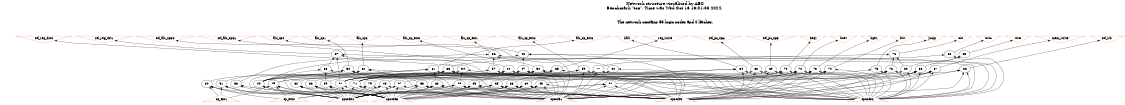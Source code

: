 # Network structure generated by ABC

digraph network {
size = "7.5,10";
center = true;
edge [dir = back];

{
  node [shape = plaintext];
  edge [style = invis];
  LevelTitle1 [label=""];
  LevelTitle2 [label=""];
  Level4 [label = ""];
  Level3 [label = ""];
  Level2 [label = ""];
  Level1 [label = ""];
  Level0 [label = ""];
  LevelTitle1 ->  LevelTitle2 ->  Level4 ->  Level3 ->  Level2 ->  Level1 ->  Level0;
}

{
  rank = same;
  LevelTitle1;
  title1 [shape=plaintext,
          fontsize=20,
          fontname = "Times-Roman",
          label="Network structure visualized by ABC\nBenchmark \"top\". Time was Wed Oct 16 16:01:38 2024. "
         ];
}

{
  rank = same;
  LevelTitle2;
  title2 [shape=plaintext,
          fontsize=18,
          fontname = "Times-Roman",
          label="The network contains 55 logic nodes and 0 latches.\n"
         ];
}

{
  rank = same;
  Level4;
  Node8 [label = "sel_reg_dst0", shape = invtriangle, color = coral, fillcolor = coral];
  Node9 [label = "sel_reg_dst1", shape = invtriangle, color = coral, fillcolor = coral];
  Node10 [label = "sel_alu_opB0", shape = invtriangle, color = coral, fillcolor = coral];
  Node11 [label = "sel_alu_opB1", shape = invtriangle, color = coral, fillcolor = coral];
  Node12 [label = "alu_op0", shape = invtriangle, color = coral, fillcolor = coral];
  Node13 [label = "alu_op1", shape = invtriangle, color = coral, fillcolor = coral];
  Node14 [label = "alu_op2", shape = invtriangle, color = coral, fillcolor = coral];
  Node15 [label = "alu_op_ext0", shape = invtriangle, color = coral, fillcolor = coral];
  Node16 [label = "alu_op_ext1", shape = invtriangle, color = coral, fillcolor = coral];
  Node17 [label = "alu_op_ext2", shape = invtriangle, color = coral, fillcolor = coral];
  Node18 [label = "alu_op_ext3", shape = invtriangle, color = coral, fillcolor = coral];
  Node19 [label = "halt", shape = invtriangle, color = coral, fillcolor = coral];
  Node20 [label = "reg_write", shape = invtriangle, color = coral, fillcolor = coral];
  Node21 [label = "sel_pc_opA", shape = invtriangle, color = coral, fillcolor = coral];
  Node22 [label = "sel_pc_opB", shape = invtriangle, color = coral, fillcolor = coral];
  Node23 [label = "beqz", shape = invtriangle, color = coral, fillcolor = coral];
  Node24 [label = "bnez", shape = invtriangle, color = coral, fillcolor = coral];
  Node25 [label = "bgez", shape = invtriangle, color = coral, fillcolor = coral];
  Node26 [label = "bltz", shape = invtriangle, color = coral, fillcolor = coral];
  Node27 [label = "jump", shape = invtriangle, color = coral, fillcolor = coral];
  Node28 [label = "Cin", shape = invtriangle, color = coral, fillcolor = coral];
  Node29 [label = "invA", shape = invtriangle, color = coral, fillcolor = coral];
  Node30 [label = "invB", shape = invtriangle, color = coral, fillcolor = coral];
  Node31 [label = "mem_write", shape = invtriangle, color = coral, fillcolor = coral];
  Node32 [label = "sel_wb", shape = invtriangle, color = coral, fillcolor = coral];
}

{
  rank = same;
  Level3;
  Node37 [label = "37\n", shape = ellipse];
  Node46 [label = "46\n", shape = ellipse];
  Node56 [label = "56\n", shape = ellipse];
  Node76 [label = "76\n", shape = ellipse];
  Node82 [label = "82\n", shape = ellipse];
  Node85 [label = "85\n", shape = ellipse];
}

{
  rank = same;
  Level2;
  Node34 [label = "34\n", shape = ellipse];
  Node38 [label = "38\n", shape = ellipse];
  Node42 [label = "42\n", shape = ellipse];
  Node44 [label = "44\n", shape = ellipse];
  Node47 [label = "47\n", shape = ellipse];
  Node50 [label = "50\n", shape = ellipse];
  Node52 [label = "52\n", shape = ellipse];
  Node54 [label = "54\n", shape = ellipse];
  Node57 [label = "57\n", shape = ellipse];
  Node59 [label = "59\n", shape = ellipse];
  Node61 [label = "61\n", shape = ellipse];
  Node64 [label = "64\n", shape = ellipse];
  Node65 [label = "65\n", shape = ellipse];
  Node68 [label = "68\n", shape = ellipse];
  Node69 [label = "69\n", shape = ellipse];
  Node70 [label = "70\n", shape = ellipse];
  Node72 [label = "72\n", shape = ellipse];
  Node73 [label = "73\n", shape = ellipse];
  Node74 [label = "74\n", shape = ellipse];
  Node75 [label = "75\n", shape = ellipse];
  Node77 [label = "77\n", shape = ellipse];
  Node78 [label = "78\n", shape = ellipse];
  Node80 [label = "80\n", shape = ellipse];
  Node83 [label = "83\n", shape = ellipse];
  Node86 [label = "86\n", shape = ellipse];
  Node87 [label = "87\n", shape = ellipse];
  Node88 [label = "88\n", shape = ellipse];
}

{
  rank = same;
  Level1;
  Node35 [label = "35\n", shape = ellipse];
  Node36 [label = "36\n", shape = ellipse];
  Node39 [label = "39\n", shape = ellipse];
  Node40 [label = "40\n", shape = ellipse];
  Node41 [label = "41\n", shape = ellipse];
  Node43 [label = "43\n", shape = ellipse];
  Node45 [label = "45\n", shape = ellipse];
  Node48 [label = "48\n", shape = ellipse];
  Node49 [label = "49\n", shape = ellipse];
  Node51 [label = "51\n", shape = ellipse];
  Node53 [label = "53\n", shape = ellipse];
  Node55 [label = "55\n", shape = ellipse];
  Node58 [label = "58\n", shape = ellipse];
  Node60 [label = "60\n", shape = ellipse];
  Node62 [label = "62\n", shape = ellipse];
  Node63 [label = "63\n", shape = ellipse];
  Node66 [label = "66\n", shape = ellipse];
  Node67 [label = "67\n", shape = ellipse];
  Node71 [label = "71\n", shape = ellipse];
  Node79 [label = "79\n", shape = ellipse];
  Node81 [label = "81\n", shape = ellipse];
  Node84 [label = "84\n", shape = ellipse];
}

{
  rank = same;
  Level0;
  Node1 [label = "opcode0", shape = triangle, color = coral, fillcolor = coral];
  Node2 [label = "opcode1", shape = triangle, color = coral, fillcolor = coral];
  Node3 [label = "opcode2", shape = triangle, color = coral, fillcolor = coral];
  Node4 [label = "opcode3", shape = triangle, color = coral, fillcolor = coral];
  Node5 [label = "opcode4", shape = triangle, color = coral, fillcolor = coral];
  Node6 [label = "op_ext0", shape = triangle, color = coral, fillcolor = coral];
  Node7 [label = "op_ext1", shape = triangle, color = coral, fillcolor = coral];
}

title1 -> title2 [style = invis];
title2 -> Node8 [style = invis];
title2 -> Node9 [style = invis];
title2 -> Node10 [style = invis];
title2 -> Node11 [style = invis];
title2 -> Node12 [style = invis];
title2 -> Node13 [style = invis];
title2 -> Node14 [style = invis];
title2 -> Node15 [style = invis];
title2 -> Node16 [style = invis];
title2 -> Node17 [style = invis];
title2 -> Node18 [style = invis];
title2 -> Node19 [style = invis];
title2 -> Node20 [style = invis];
title2 -> Node21 [style = invis];
title2 -> Node22 [style = invis];
title2 -> Node23 [style = invis];
title2 -> Node24 [style = invis];
title2 -> Node25 [style = invis];
title2 -> Node26 [style = invis];
title2 -> Node27 [style = invis];
title2 -> Node28 [style = invis];
title2 -> Node29 [style = invis];
title2 -> Node30 [style = invis];
title2 -> Node31 [style = invis];
title2 -> Node32 [style = invis];
Node8 -> Node9 [style = invis];
Node9 -> Node10 [style = invis];
Node10 -> Node11 [style = invis];
Node11 -> Node12 [style = invis];
Node12 -> Node13 [style = invis];
Node13 -> Node14 [style = invis];
Node14 -> Node15 [style = invis];
Node15 -> Node16 [style = invis];
Node16 -> Node17 [style = invis];
Node17 -> Node18 [style = invis];
Node18 -> Node19 [style = invis];
Node19 -> Node20 [style = invis];
Node20 -> Node21 [style = invis];
Node21 -> Node22 [style = invis];
Node22 -> Node23 [style = invis];
Node23 -> Node24 [style = invis];
Node24 -> Node25 [style = invis];
Node25 -> Node26 [style = invis];
Node26 -> Node27 [style = invis];
Node27 -> Node28 [style = invis];
Node28 -> Node29 [style = invis];
Node29 -> Node30 [style = invis];
Node30 -> Node31 [style = invis];
Node31 -> Node32 [style = invis];
Node8 -> Node34 [style = solid];
Node9 -> Node37 [style = solid];
Node10 -> Node42 [style = solid];
Node11 -> Node44 [style = solid];
Node12 -> Node46 [style = solid];
Node13 -> Node50 [style = solid];
Node14 -> Node52 [style = solid];
Node15 -> Node54 [style = solid];
Node16 -> Node56 [style = solid];
Node17 -> Node59 [style = solid];
Node18 -> Node61 [style = solid];
Node19 -> Node64 [style = solid];
Node20 -> Node65 [style = solid];
Node21 -> Node68 [style = solid];
Node22 -> Node69 [style = solid];
Node23 -> Node70 [style = solid];
Node24 -> Node72 [style = solid];
Node25 -> Node73 [style = solid];
Node26 -> Node74 [style = solid];
Node27 -> Node75 [style = solid];
Node28 -> Node76 [style = solid];
Node29 -> Node82 [style = solid];
Node30 -> Node85 [style = solid];
Node31 -> Node87 [style = solid];
Node32 -> Node88 [style = solid];
Node34 -> Node35 [style = solid];
Node34 -> Node36 [style = solid];
Node34 -> Node3 [style = solid];
Node35 -> Node1 [style = solid];
Node35 -> Node2 [style = solid];
Node35 -> Node4 [style = solid];
Node35 -> Node5 [style = solid];
Node36 -> Node2 [style = solid];
Node36 -> Node4 [style = solid];
Node36 -> Node5 [style = solid];
Node37 -> Node38 [style = solid];
Node37 -> Node41 [style = solid];
Node37 -> Node2 [style = solid];
Node37 -> Node3 [style = solid];
Node38 -> Node39 [style = solid];
Node38 -> Node40 [style = solid];
Node38 -> Node2 [style = solid];
Node39 -> Node1 [style = solid];
Node39 -> Node4 [style = solid];
Node39 -> Node5 [style = solid];
Node40 -> Node4 [style = solid];
Node40 -> Node5 [style = solid];
Node41 -> Node4 [style = solid];
Node41 -> Node5 [style = solid];
Node42 -> Node43 [style = solid];
Node42 -> Node3 [style = solid];
Node43 -> Node1 [style = solid];
Node43 -> Node2 [style = solid];
Node43 -> Node4 [style = solid];
Node43 -> Node5 [style = solid];
Node44 -> Node40 [style = solid];
Node44 -> Node45 [style = solid];
Node44 -> Node3 [style = solid];
Node45 -> Node1 [style = solid];
Node45 -> Node2 [style = solid];
Node45 -> Node4 [style = solid];
Node45 -> Node5 [style = solid];
Node46 -> Node47 [style = solid];
Node46 -> Node40 [style = solid];
Node46 -> Node1 [style = solid];
Node46 -> Node3 [style = solid];
Node47 -> Node48 [style = solid];
Node47 -> Node49 [style = solid];
Node47 -> Node1 [style = solid];
Node47 -> Node2 [style = solid];
Node48 -> Node1 [style = solid];
Node48 -> Node4 [style = solid];
Node48 -> Node5 [style = solid];
Node48 -> Node6 [style = solid];
Node49 -> Node4 [style = solid];
Node49 -> Node5 [style = solid];
Node49 -> Node6 [style = solid];
Node49 -> Node7 [style = solid];
Node50 -> Node40 [style = solid];
Node50 -> Node51 [style = solid];
Node50 -> Node2 [style = solid];
Node50 -> Node3 [style = solid];
Node51 -> Node4 [style = solid];
Node51 -> Node5 [style = solid];
Node51 -> Node7 [style = solid];
Node52 -> Node53 [style = solid];
Node52 -> Node3 [style = solid];
Node52 -> Node4 [style = solid];
Node52 -> Node5 [style = solid];
Node53 -> Node1 [style = solid];
Node53 -> Node2 [style = solid];
Node53 -> Node4 [style = solid];
Node53 -> Node5 [style = solid];
Node54 -> Node39 [style = solid];
Node54 -> Node55 [style = solid];
Node54 -> Node2 [style = solid];
Node54 -> Node3 [style = solid];
Node55 -> Node1 [style = solid];
Node55 -> Node2 [style = solid];
Node55 -> Node4 [style = solid];
Node55 -> Node5 [style = solid];
Node56 -> Node57 [style = solid];
Node56 -> Node58 [style = solid];
Node56 -> Node2 [style = solid];
Node56 -> Node3 [style = solid];
Node57 -> Node40 [style = solid];
Node57 -> Node1 [style = solid];
Node58 -> Node4 [style = solid];
Node58 -> Node5 [style = solid];
Node59 -> Node41 [style = solid];
Node59 -> Node60 [style = solid];
Node59 -> Node2 [style = solid];
Node59 -> Node3 [style = solid];
Node60 -> Node1 [style = solid];
Node60 -> Node2 [style = solid];
Node60 -> Node4 [style = solid];
Node60 -> Node5 [style = solid];
Node61 -> Node40 [style = solid];
Node61 -> Node62 [style = solid];
Node61 -> Node63 [style = solid];
Node61 -> Node3 [style = solid];
Node62 -> Node2 [style = solid];
Node62 -> Node4 [style = solid];
Node62 -> Node5 [style = solid];
Node63 -> Node1 [style = solid];
Node63 -> Node2 [style = solid];
Node63 -> Node4 [style = solid];
Node63 -> Node5 [style = solid];
Node64 -> Node41 [style = solid];
Node64 -> Node1 [style = solid];
Node64 -> Node2 [style = solid];
Node64 -> Node3 [style = solid];
Node65 -> Node66 [style = solid];
Node65 -> Node67 [style = solid];
Node65 -> Node3 [style = solid];
Node66 -> Node1 [style = solid];
Node66 -> Node2 [style = solid];
Node66 -> Node4 [style = solid];
Node66 -> Node5 [style = solid];
Node67 -> Node2 [style = solid];
Node67 -> Node4 [style = solid];
Node67 -> Node5 [style = solid];
Node68 -> Node41 [style = solid];
Node68 -> Node1 [style = solid];
Node68 -> Node3 [style = solid];
Node69 -> Node41 [style = solid];
Node69 -> Node1 [style = solid];
Node69 -> Node3 [style = solid];
Node70 -> Node71 [style = solid];
Node70 -> Node1 [style = solid];
Node70 -> Node2 [style = solid];
Node70 -> Node3 [style = solid];
Node71 -> Node4 [style = solid];
Node71 -> Node5 [style = solid];
Node72 -> Node71 [style = solid];
Node72 -> Node1 [style = solid];
Node72 -> Node2 [style = solid];
Node72 -> Node3 [style = solid];
Node73 -> Node71 [style = solid];
Node73 -> Node1 [style = solid];
Node73 -> Node2 [style = solid];
Node73 -> Node3 [style = solid];
Node74 -> Node71 [style = solid];
Node74 -> Node1 [style = solid];
Node74 -> Node2 [style = solid];
Node74 -> Node3 [style = solid];
Node75 -> Node41 [style = solid];
Node75 -> Node3 [style = solid];
Node76 -> Node77 [style = solid];
Node76 -> Node78 [style = solid];
Node76 -> Node80 [style = solid];
Node77 -> Node71 [style = solid];
Node77 -> Node1 [style = solid];
Node77 -> Node2 [style = solid];
Node78 -> Node79 [style = solid];
Node78 -> Node1 [style = solid];
Node78 -> Node2 [style = solid];
Node78 -> Node3 [style = solid];
Node79 -> Node4 [style = solid];
Node79 -> Node5 [style = solid];
Node79 -> Node6 [style = solid];
Node80 -> Node81 [style = solid];
Node80 -> Node3 [style = solid];
Node81 -> Node1 [style = solid];
Node81 -> Node2 [style = solid];
Node81 -> Node4 [style = solid];
Node81 -> Node5 [style = solid];
Node82 -> Node83 [style = solid];
Node82 -> Node3 [style = solid];
Node83 -> Node71 [style = solid];
Node83 -> Node84 [style = solid];
Node83 -> Node1 [style = solid];
Node83 -> Node2 [style = solid];
Node84 -> Node4 [style = solid];
Node84 -> Node5 [style = solid];
Node84 -> Node6 [style = solid];
Node84 -> Node7 [style = solid];
Node85 -> Node80 [style = solid];
Node85 -> Node86 [style = solid];
Node86 -> Node49 [style = solid];
Node86 -> Node1 [style = solid];
Node86 -> Node2 [style = solid];
Node86 -> Node3 [style = solid];
Node87 -> Node40 [style = solid];
Node87 -> Node1 [style = solid];
Node87 -> Node2 [style = solid];
Node87 -> Node3 [style = solid];
Node88 -> Node40 [style = solid];
Node88 -> Node1 [style = solid];
Node88 -> Node2 [style = solid];
Node88 -> Node3 [style = solid];
}

